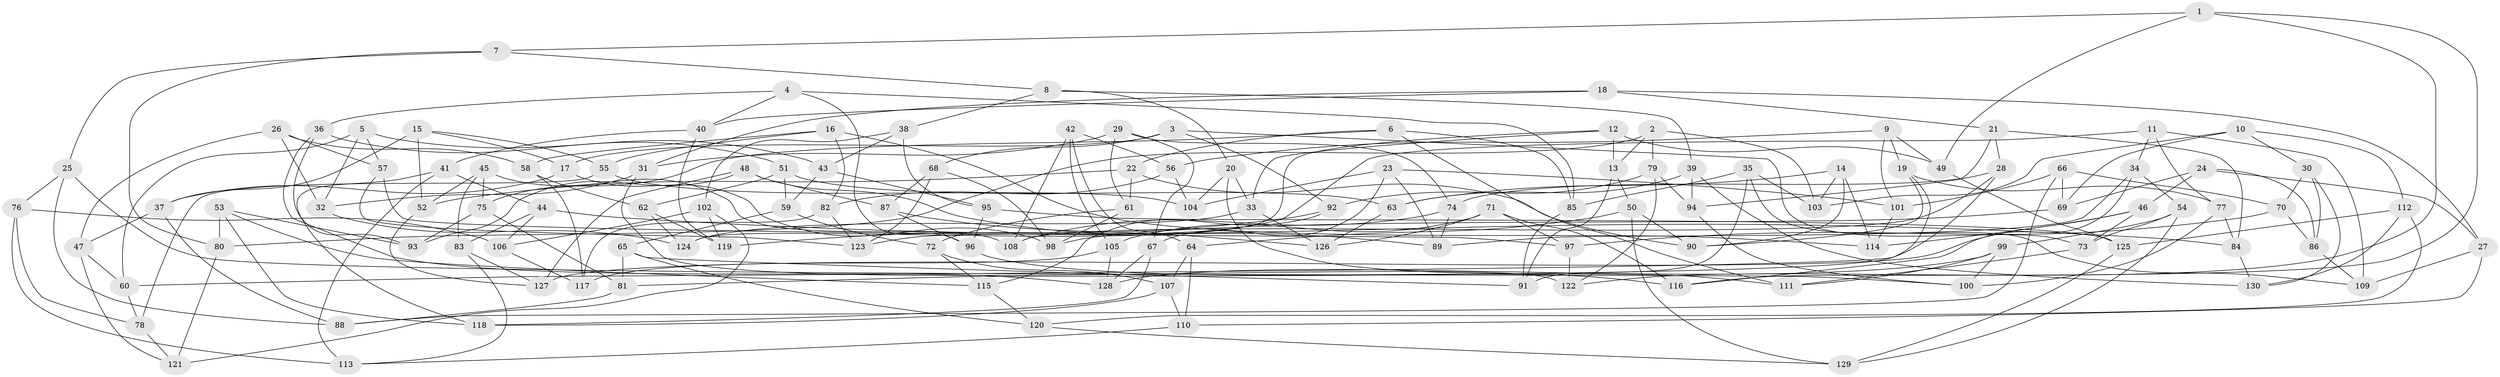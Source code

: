 // coarse degree distribution, {4: 0.6483516483516484, 6: 0.2087912087912088, 8: 0.04395604395604396, 5: 0.03296703296703297, 3: 0.03296703296703297, 9: 0.02197802197802198, 10: 0.01098901098901099}
// Generated by graph-tools (version 1.1) at 2025/20/03/04/25 18:20:39]
// undirected, 130 vertices, 260 edges
graph export_dot {
graph [start="1"]
  node [color=gray90,style=filled];
  1;
  2;
  3;
  4;
  5;
  6;
  7;
  8;
  9;
  10;
  11;
  12;
  13;
  14;
  15;
  16;
  17;
  18;
  19;
  20;
  21;
  22;
  23;
  24;
  25;
  26;
  27;
  28;
  29;
  30;
  31;
  32;
  33;
  34;
  35;
  36;
  37;
  38;
  39;
  40;
  41;
  42;
  43;
  44;
  45;
  46;
  47;
  48;
  49;
  50;
  51;
  52;
  53;
  54;
  55;
  56;
  57;
  58;
  59;
  60;
  61;
  62;
  63;
  64;
  65;
  66;
  67;
  68;
  69;
  70;
  71;
  72;
  73;
  74;
  75;
  76;
  77;
  78;
  79;
  80;
  81;
  82;
  83;
  84;
  85;
  86;
  87;
  88;
  89;
  90;
  91;
  92;
  93;
  94;
  95;
  96;
  97;
  98;
  99;
  100;
  101;
  102;
  103;
  104;
  105;
  106;
  107;
  108;
  109;
  110;
  111;
  112;
  113;
  114;
  115;
  116;
  117;
  118;
  119;
  120;
  121;
  122;
  123;
  124;
  125;
  126;
  127;
  128;
  129;
  130;
  1 -- 116;
  1 -- 7;
  1 -- 122;
  1 -- 49;
  2 -- 79;
  2 -- 80;
  2 -- 103;
  2 -- 13;
  3 -- 68;
  3 -- 92;
  3 -- 73;
  3 -- 17;
  4 -- 96;
  4 -- 40;
  4 -- 85;
  4 -- 36;
  5 -- 57;
  5 -- 43;
  5 -- 60;
  5 -- 32;
  6 -- 22;
  6 -- 111;
  6 -- 85;
  6 -- 75;
  7 -- 80;
  7 -- 25;
  7 -- 8;
  8 -- 20;
  8 -- 39;
  8 -- 38;
  9 -- 101;
  9 -- 56;
  9 -- 19;
  9 -- 49;
  10 -- 103;
  10 -- 30;
  10 -- 112;
  10 -- 69;
  11 -- 77;
  11 -- 34;
  11 -- 123;
  11 -- 109;
  12 -- 124;
  12 -- 33;
  12 -- 49;
  12 -- 13;
  13 -- 91;
  13 -- 50;
  14 -- 63;
  14 -- 114;
  14 -- 103;
  14 -- 90;
  15 -- 17;
  15 -- 37;
  15 -- 55;
  15 -- 52;
  16 -- 58;
  16 -- 82;
  16 -- 114;
  16 -- 55;
  17 -- 98;
  17 -- 37;
  18 -- 31;
  18 -- 40;
  18 -- 21;
  18 -- 27;
  19 -- 77;
  19 -- 81;
  19 -- 90;
  20 -- 104;
  20 -- 111;
  20 -- 33;
  21 -- 28;
  21 -- 94;
  21 -- 84;
  22 -- 61;
  22 -- 90;
  22 -- 52;
  23 -- 89;
  23 -- 67;
  23 -- 101;
  23 -- 104;
  24 -- 27;
  24 -- 46;
  24 -- 69;
  24 -- 86;
  25 -- 76;
  25 -- 88;
  25 -- 100;
  26 -- 57;
  26 -- 32;
  26 -- 47;
  26 -- 58;
  27 -- 110;
  27 -- 109;
  28 -- 74;
  28 -- 108;
  28 -- 60;
  29 -- 74;
  29 -- 67;
  29 -- 61;
  29 -- 31;
  30 -- 86;
  30 -- 130;
  30 -- 70;
  31 -- 122;
  31 -- 32;
  32 -- 124;
  33 -- 124;
  33 -- 126;
  34 -- 89;
  34 -- 116;
  34 -- 54;
  35 -- 91;
  35 -- 103;
  35 -- 109;
  35 -- 85;
  36 -- 51;
  36 -- 93;
  36 -- 128;
  37 -- 88;
  37 -- 47;
  38 -- 102;
  38 -- 95;
  38 -- 43;
  39 -- 130;
  39 -- 63;
  39 -- 94;
  40 -- 41;
  40 -- 119;
  41 -- 118;
  41 -- 113;
  41 -- 44;
  42 -- 56;
  42 -- 105;
  42 -- 108;
  42 -- 64;
  43 -- 59;
  43 -- 95;
  44 -- 83;
  44 -- 84;
  44 -- 106;
  45 -- 75;
  45 -- 108;
  45 -- 83;
  45 -- 52;
  46 -- 114;
  46 -- 127;
  46 -- 73;
  47 -- 121;
  47 -- 60;
  48 -- 87;
  48 -- 89;
  48 -- 127;
  48 -- 93;
  49 -- 125;
  50 -- 129;
  50 -- 64;
  50 -- 90;
  51 -- 59;
  51 -- 62;
  51 -- 63;
  52 -- 127;
  53 -- 93;
  53 -- 115;
  53 -- 118;
  53 -- 80;
  54 -- 73;
  54 -- 99;
  54 -- 129;
  55 -- 78;
  55 -- 104;
  56 -- 82;
  56 -- 104;
  57 -- 97;
  57 -- 123;
  58 -- 62;
  58 -- 117;
  59 -- 65;
  59 -- 72;
  60 -- 78;
  61 -- 72;
  61 -- 98;
  62 -- 124;
  62 -- 119;
  63 -- 126;
  64 -- 110;
  64 -- 107;
  65 -- 91;
  65 -- 120;
  65 -- 81;
  66 -- 70;
  66 -- 69;
  66 -- 101;
  66 -- 88;
  67 -- 128;
  67 -- 118;
  68 -- 98;
  68 -- 123;
  68 -- 87;
  69 -- 98;
  70 -- 97;
  70 -- 86;
  71 -- 105;
  71 -- 97;
  71 -- 126;
  71 -- 116;
  72 -- 107;
  72 -- 115;
  73 -- 111;
  74 -- 89;
  74 -- 108;
  75 -- 93;
  75 -- 81;
  76 -- 106;
  76 -- 113;
  76 -- 78;
  77 -- 100;
  77 -- 84;
  78 -- 121;
  79 -- 94;
  79 -- 92;
  79 -- 122;
  80 -- 121;
  81 -- 88;
  82 -- 123;
  82 -- 117;
  83 -- 127;
  83 -- 113;
  84 -- 130;
  85 -- 91;
  86 -- 109;
  87 -- 126;
  87 -- 96;
  92 -- 115;
  92 -- 119;
  94 -- 100;
  95 -- 96;
  95 -- 125;
  96 -- 116;
  97 -- 122;
  99 -- 100;
  99 -- 111;
  99 -- 128;
  101 -- 114;
  102 -- 119;
  102 -- 106;
  102 -- 121;
  105 -- 128;
  105 -- 117;
  106 -- 117;
  107 -- 118;
  107 -- 110;
  110 -- 113;
  112 -- 130;
  112 -- 125;
  112 -- 120;
  115 -- 120;
  120 -- 129;
  125 -- 129;
}
